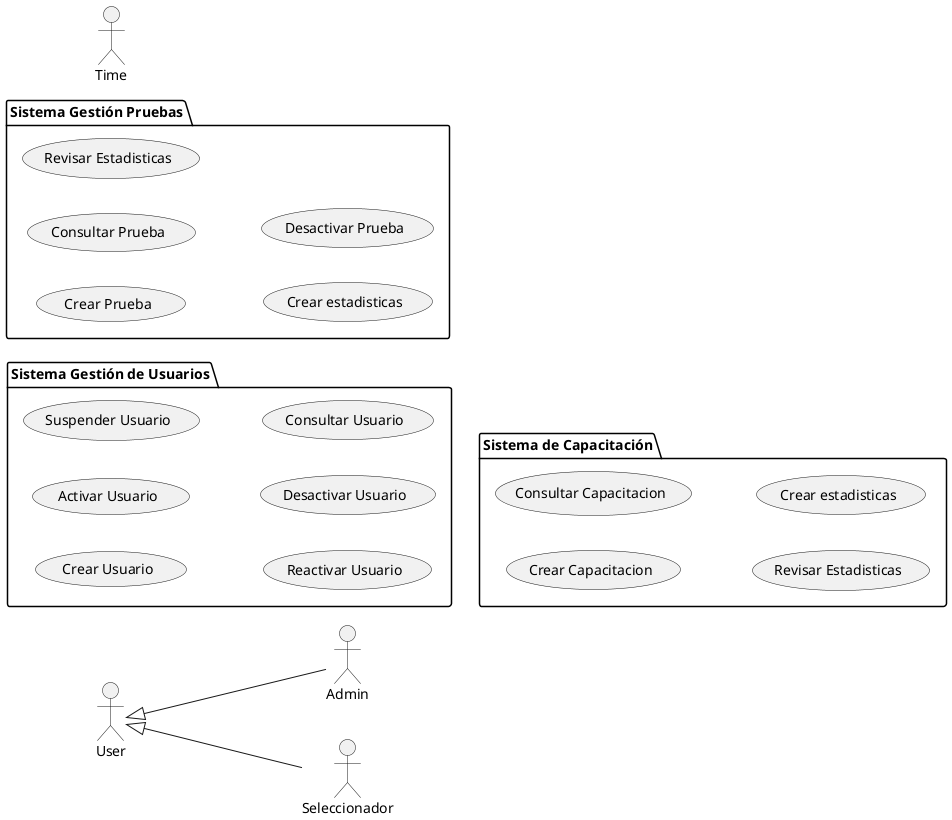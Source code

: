 @startuml
left to right direction

actor "User" as User
actor "Admin" as Admin
actor "Time" as Time
actor "Seleccionador" as Seleccionador
Admin -u-|> User
Seleccionador -u-|> User


package "Sistema Gestión de Usuarios" {
    usecase "Crear Usuario" as UCU1
    usecase "Activar Usuario" as UCU2
    usecase "Suspender Usuario" as UCU3
    usecase "Reactivar Usuario" as UCU4
    usecase "Desactivar Usuario" as UCU5
    usecase "Consultar Usuario" as UCU6
}

package "Sistema Gestión Pruebas" {
    usecase "Crear Prueba" as UCU7
    usecase "Consultar Prueba" as UCU8
    usecase "Revisar Estadisticas" as UCU9
    usecase "Crear estadisticas" as UCU10
    usecase "Desactivar Prueba" as UCU11
}

package "Sistema de Capacitación" {
    usecase "Crear Capacitacion" as UCU12
    usecase "Consultar Capacitacion" as UCU13
    usecase "Revisar Estadisticas" as UCU14
    usecase "Crear estadisticas" as UCU15
}
@enduml